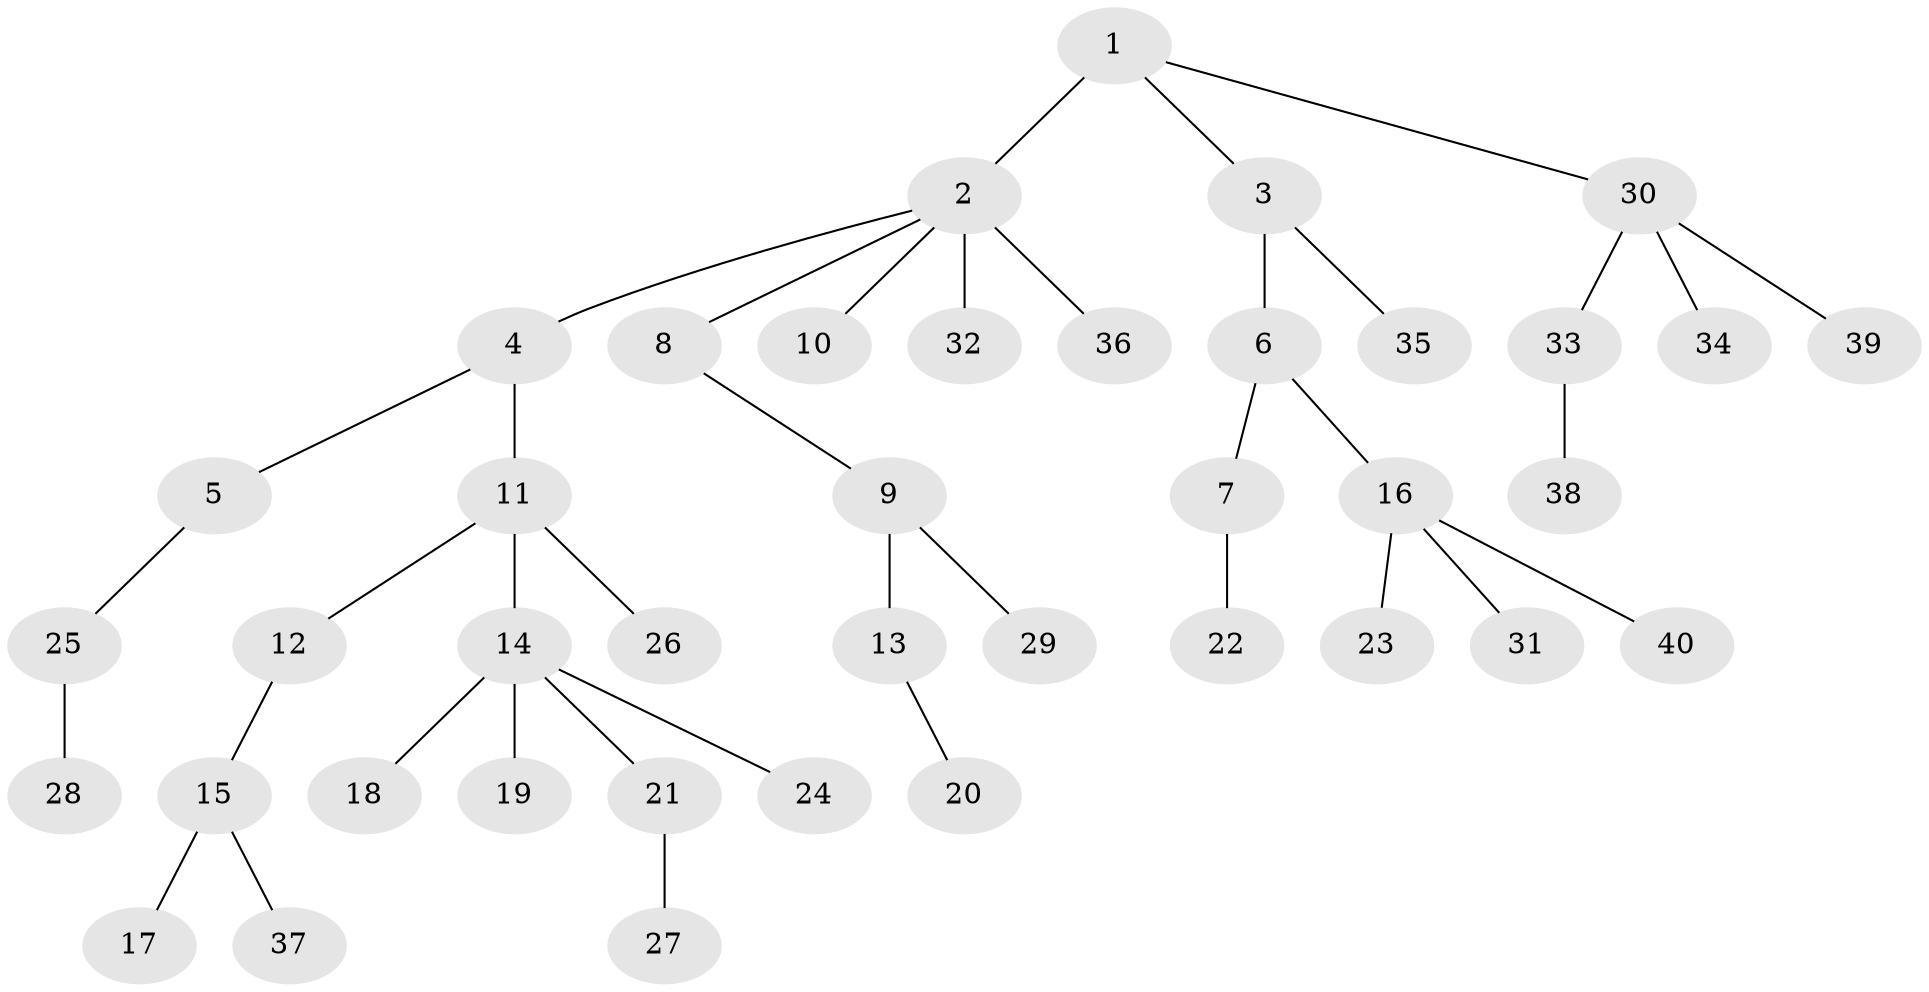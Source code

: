 // original degree distribution, {5: 0.05194805194805195, 2: 0.23376623376623376, 4: 0.07792207792207792, 3: 0.07792207792207792, 1: 0.5324675324675324, 7: 0.012987012987012988, 6: 0.012987012987012988}
// Generated by graph-tools (version 1.1) at 2025/36/03/09/25 02:36:52]
// undirected, 40 vertices, 39 edges
graph export_dot {
graph [start="1"]
  node [color=gray90,style=filled];
  1;
  2;
  3;
  4;
  5;
  6;
  7;
  8;
  9;
  10;
  11;
  12;
  13;
  14;
  15;
  16;
  17;
  18;
  19;
  20;
  21;
  22;
  23;
  24;
  25;
  26;
  27;
  28;
  29;
  30;
  31;
  32;
  33;
  34;
  35;
  36;
  37;
  38;
  39;
  40;
  1 -- 2 [weight=2.0];
  1 -- 3 [weight=1.0];
  1 -- 30 [weight=1.0];
  2 -- 4 [weight=1.0];
  2 -- 8 [weight=1.0];
  2 -- 10 [weight=1.0];
  2 -- 32 [weight=1.0];
  2 -- 36 [weight=1.0];
  3 -- 6 [weight=1.0];
  3 -- 35 [weight=1.0];
  4 -- 5 [weight=1.0];
  4 -- 11 [weight=1.0];
  5 -- 25 [weight=1.0];
  6 -- 7 [weight=1.0];
  6 -- 16 [weight=1.0];
  7 -- 22 [weight=1.0];
  8 -- 9 [weight=1.0];
  9 -- 13 [weight=1.0];
  9 -- 29 [weight=1.0];
  11 -- 12 [weight=1.0];
  11 -- 14 [weight=3.0];
  11 -- 26 [weight=1.0];
  12 -- 15 [weight=1.0];
  13 -- 20 [weight=1.0];
  14 -- 18 [weight=1.0];
  14 -- 19 [weight=1.0];
  14 -- 21 [weight=1.0];
  14 -- 24 [weight=1.0];
  15 -- 17 [weight=1.0];
  15 -- 37 [weight=1.0];
  16 -- 23 [weight=1.0];
  16 -- 31 [weight=1.0];
  16 -- 40 [weight=1.0];
  21 -- 27 [weight=5.0];
  25 -- 28 [weight=2.0];
  30 -- 33 [weight=1.0];
  30 -- 34 [weight=1.0];
  30 -- 39 [weight=1.0];
  33 -- 38 [weight=1.0];
}
